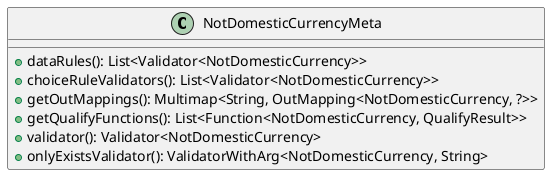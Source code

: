 @startuml

    class NotDomesticCurrencyMeta [[NotDomesticCurrencyMeta.html]] {
        +dataRules(): List<Validator<NotDomesticCurrency>>
        +choiceRuleValidators(): List<Validator<NotDomesticCurrency>>
        +getOutMappings(): Multimap<String, OutMapping<NotDomesticCurrency, ?>>
        +getQualifyFunctions(): List<Function<NotDomesticCurrency, QualifyResult>>
        +validator(): Validator<NotDomesticCurrency>
        +onlyExistsValidator(): ValidatorWithArg<NotDomesticCurrency, String>
    }

@enduml
